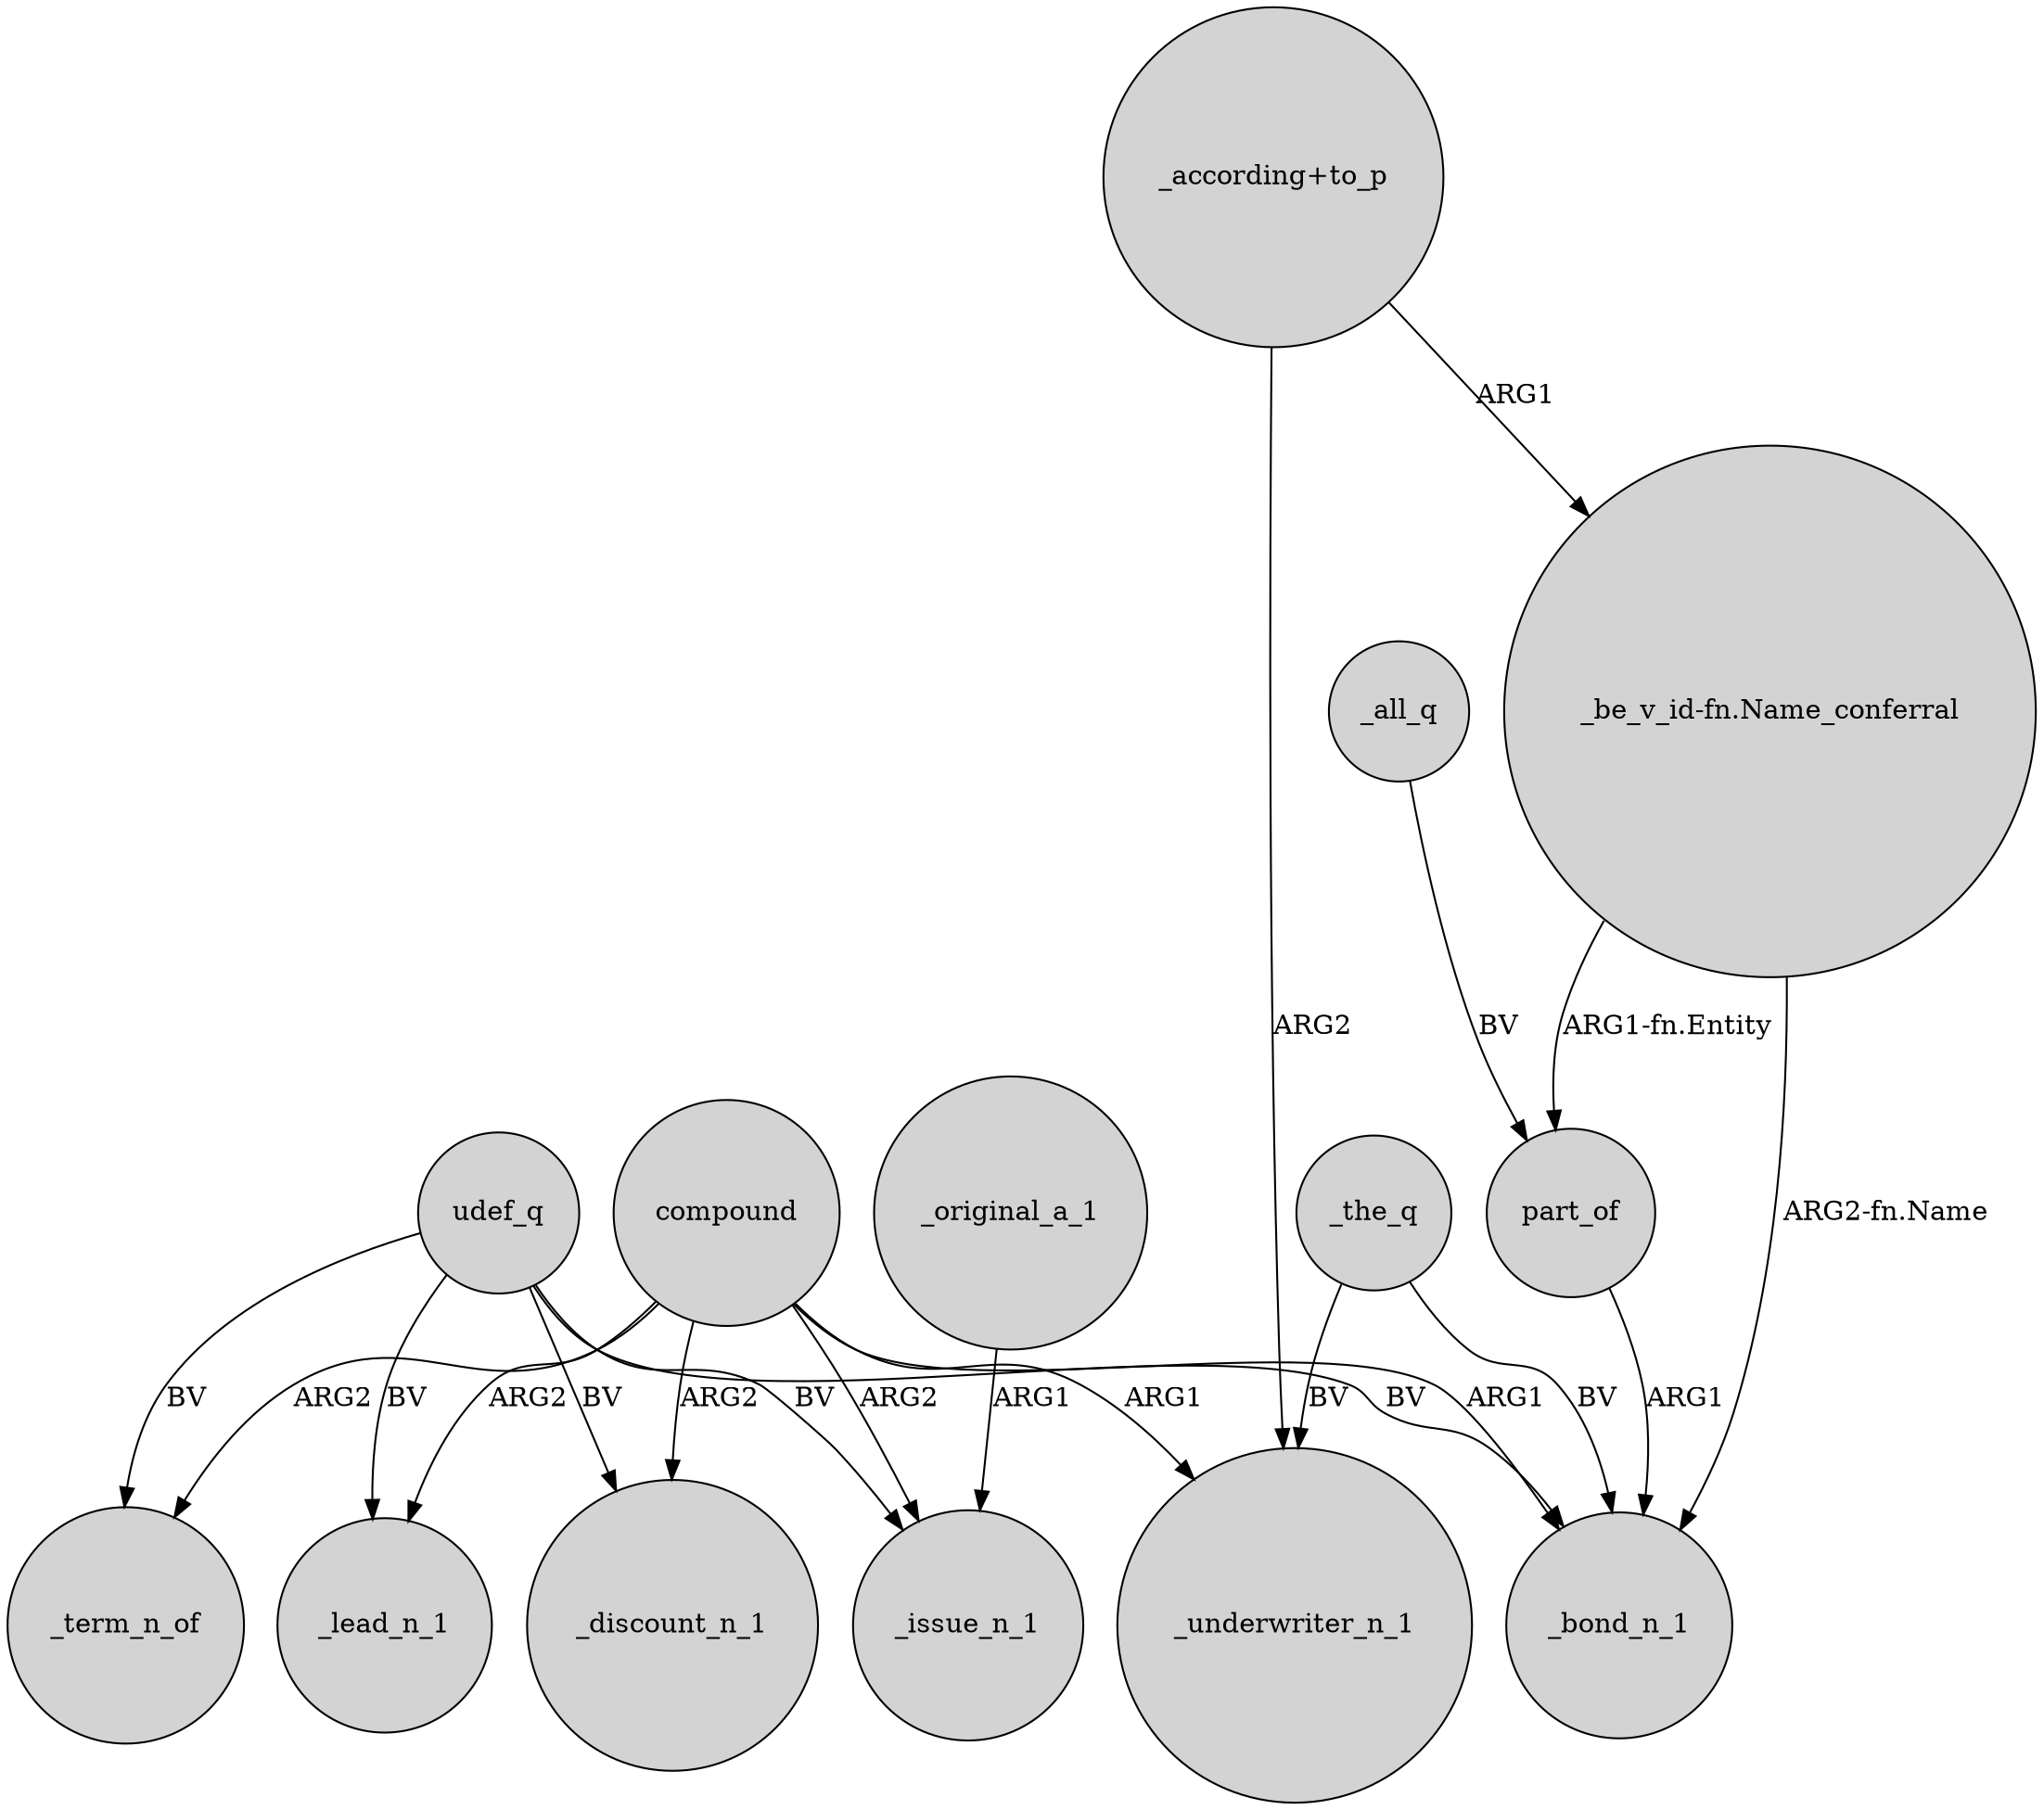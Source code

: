 digraph {
	node [shape=circle style=filled]
	udef_q -> _term_n_of [label=BV]
	udef_q -> _bond_n_1 [label=BV]
	udef_q -> _discount_n_1 [label=BV]
	compound -> _term_n_of [label=ARG2]
	udef_q -> _lead_n_1 [label=BV]
	"_according+to_p" -> _underwriter_n_1 [label=ARG2]
	compound -> _bond_n_1 [label=ARG1]
	part_of -> _bond_n_1 [label=ARG1]
	_all_q -> part_of [label=BV]
	_original_a_1 -> _issue_n_1 [label=ARG1]
	compound -> _underwriter_n_1 [label=ARG1]
	compound -> _issue_n_1 [label=ARG2]
	"_be_v_id-fn.Name_conferral" -> _bond_n_1 [label="ARG2-fn.Name"]
	compound -> _lead_n_1 [label=ARG2]
	"_according+to_p" -> "_be_v_id-fn.Name_conferral" [label=ARG1]
	udef_q -> _issue_n_1 [label=BV]
	_the_q -> _underwriter_n_1 [label=BV]
	_the_q -> _bond_n_1 [label=BV]
	compound -> _discount_n_1 [label=ARG2]
	"_be_v_id-fn.Name_conferral" -> part_of [label="ARG1-fn.Entity"]
}
